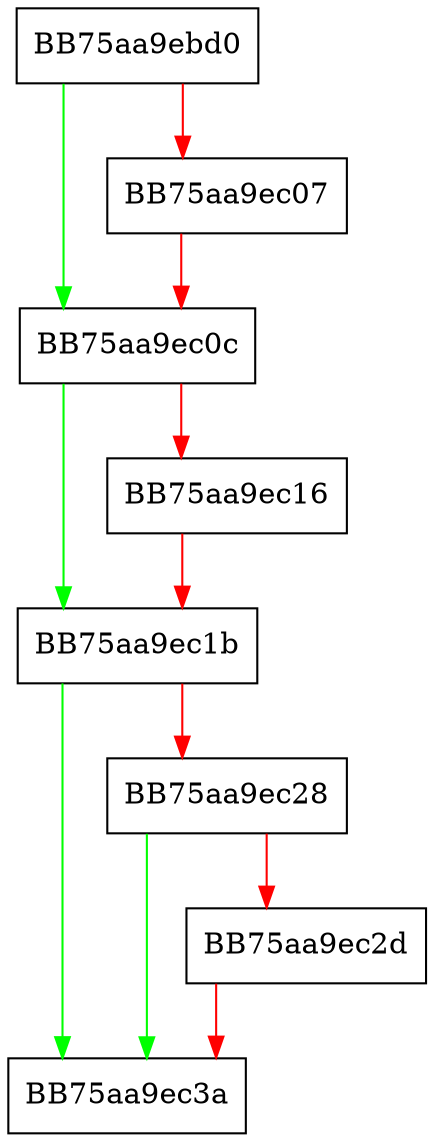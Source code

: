 digraph RpfAPI_GetContextualDataShort {
  node [shape="box"];
  graph [splines=ortho];
  BB75aa9ebd0 -> BB75aa9ec0c [color="green"];
  BB75aa9ebd0 -> BB75aa9ec07 [color="red"];
  BB75aa9ec07 -> BB75aa9ec0c [color="red"];
  BB75aa9ec0c -> BB75aa9ec1b [color="green"];
  BB75aa9ec0c -> BB75aa9ec16 [color="red"];
  BB75aa9ec16 -> BB75aa9ec1b [color="red"];
  BB75aa9ec1b -> BB75aa9ec3a [color="green"];
  BB75aa9ec1b -> BB75aa9ec28 [color="red"];
  BB75aa9ec28 -> BB75aa9ec3a [color="green"];
  BB75aa9ec28 -> BB75aa9ec2d [color="red"];
  BB75aa9ec2d -> BB75aa9ec3a [color="red"];
}